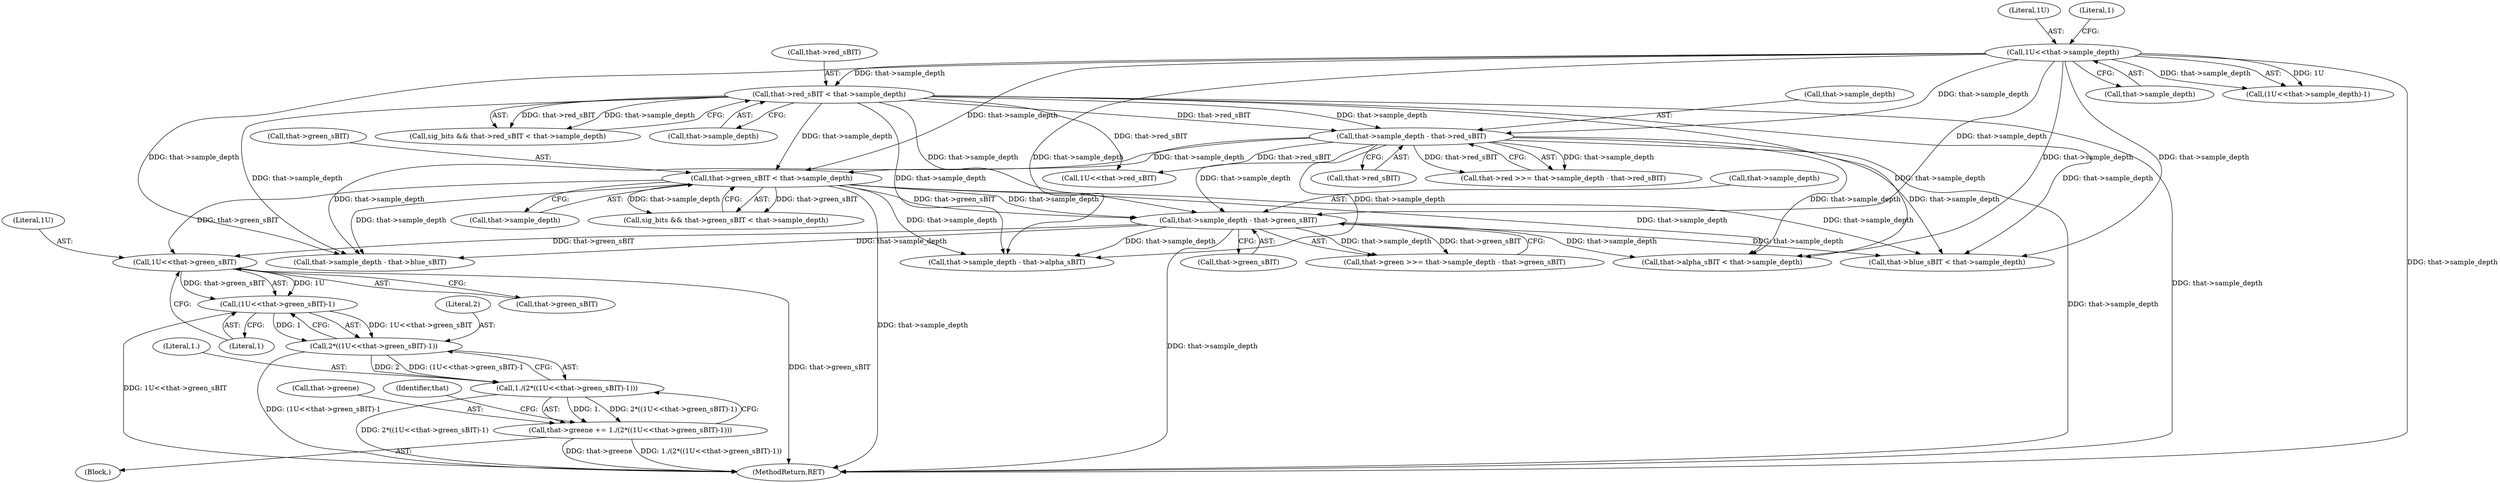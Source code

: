 digraph "0_Android_9d4853418ab2f754c2b63e091c29c5529b8b86ca_57@pointer" {
"1000251" [label="(Call,1U<<that->green_sBIT)"];
"1000205" [label="(Call,that->sample_depth - that->green_sBIT)"];
"1000116" [label="(Call,1U<<that->sample_depth)"];
"1000153" [label="(Call,that->sample_depth - that->red_sBIT)"];
"1000142" [label="(Call,that->red_sBIT < that->sample_depth)"];
"1000194" [label="(Call,that->green_sBIT < that->sample_depth)"];
"1000250" [label="(Call,(1U<<that->green_sBIT)-1)"];
"1000248" [label="(Call,2*((1U<<that->green_sBIT)-1))"];
"1000246" [label="(Call,1./(2*((1U<<that->green_sBIT)-1)))"];
"1000242" [label="(Call,that->greene += 1./(2*((1U<<that->green_sBIT)-1)))"];
"1000242" [label="(Call,that->greene += 1./(2*((1U<<that->green_sBIT)-1)))"];
"1000382" [label="(MethodReturn,RET)"];
"1000250" [label="(Call,(1U<<that->green_sBIT)-1)"];
"1000198" [label="(Call,that->sample_depth)"];
"1000224" [label="(Call,that->blue_sBIT < that->sample_depth)"];
"1000243" [label="(Call,that->greene)"];
"1000247" [label="(Literal,1.)"];
"1000246" [label="(Call,1./(2*((1U<<that->green_sBIT)-1)))"];
"1000252" [label="(Literal,1U)"];
"1000194" [label="(Call,that->green_sBIT < that->sample_depth)"];
"1000256" [label="(Literal,1)"];
"1000143" [label="(Call,that->red_sBIT)"];
"1000249" [label="(Literal,2)"];
"1000205" [label="(Call,that->sample_depth - that->green_sBIT)"];
"1000206" [label="(Call,that->sample_depth)"];
"1000157" [label="(Call,that->red_sBIT)"];
"1000117" [label="(Literal,1U)"];
"1000248" [label="(Call,2*((1U<<that->green_sBIT)-1))"];
"1000140" [label="(Call,sig_bits && that->red_sBIT < that->sample_depth)"];
"1000251" [label="(Call,1U<<that->green_sBIT)"];
"1000142" [label="(Call,that->red_sBIT < that->sample_depth)"];
"1000118" [label="(Call,that->sample_depth)"];
"1000169" [label="(Call,1U<<that->red_sBIT)"];
"1000146" [label="(Call,that->sample_depth)"];
"1000375" [label="(Call,that->sample_depth - that->alpha_sBIT)"];
"1000153" [label="(Call,that->sample_depth - that->red_sBIT)"];
"1000235" [label="(Call,that->sample_depth - that->blue_sBIT)"];
"1000149" [label="(Call,that->red >>= that->sample_depth - that->red_sBIT)"];
"1000116" [label="(Call,1U<<that->sample_depth)"];
"1000253" [label="(Call,that->green_sBIT)"];
"1000195" [label="(Call,that->green_sBIT)"];
"1000201" [label="(Call,that->green >>= that->sample_depth - that->green_sBIT)"];
"1000115" [label="(Call,(1U<<that->sample_depth)-1)"];
"1000154" [label="(Call,that->sample_depth)"];
"1000192" [label="(Call,sig_bits && that->green_sBIT < that->sample_depth)"];
"1000209" [label="(Call,that->green_sBIT)"];
"1000259" [label="(Identifier,that)"];
"1000121" [label="(Literal,1)"];
"1000181" [label="(Block,)"];
"1000364" [label="(Call,that->alpha_sBIT < that->sample_depth)"];
"1000251" -> "1000250"  [label="AST: "];
"1000251" -> "1000253"  [label="CFG: "];
"1000252" -> "1000251"  [label="AST: "];
"1000253" -> "1000251"  [label="AST: "];
"1000256" -> "1000251"  [label="CFG: "];
"1000251" -> "1000382"  [label="DDG: that->green_sBIT"];
"1000251" -> "1000250"  [label="DDG: 1U"];
"1000251" -> "1000250"  [label="DDG: that->green_sBIT"];
"1000205" -> "1000251"  [label="DDG: that->green_sBIT"];
"1000194" -> "1000251"  [label="DDG: that->green_sBIT"];
"1000205" -> "1000201"  [label="AST: "];
"1000205" -> "1000209"  [label="CFG: "];
"1000206" -> "1000205"  [label="AST: "];
"1000209" -> "1000205"  [label="AST: "];
"1000201" -> "1000205"  [label="CFG: "];
"1000205" -> "1000382"  [label="DDG: that->sample_depth"];
"1000205" -> "1000201"  [label="DDG: that->sample_depth"];
"1000205" -> "1000201"  [label="DDG: that->green_sBIT"];
"1000116" -> "1000205"  [label="DDG: that->sample_depth"];
"1000153" -> "1000205"  [label="DDG: that->sample_depth"];
"1000142" -> "1000205"  [label="DDG: that->sample_depth"];
"1000194" -> "1000205"  [label="DDG: that->sample_depth"];
"1000194" -> "1000205"  [label="DDG: that->green_sBIT"];
"1000205" -> "1000224"  [label="DDG: that->sample_depth"];
"1000205" -> "1000235"  [label="DDG: that->sample_depth"];
"1000205" -> "1000364"  [label="DDG: that->sample_depth"];
"1000205" -> "1000375"  [label="DDG: that->sample_depth"];
"1000116" -> "1000115"  [label="AST: "];
"1000116" -> "1000118"  [label="CFG: "];
"1000117" -> "1000116"  [label="AST: "];
"1000118" -> "1000116"  [label="AST: "];
"1000121" -> "1000116"  [label="CFG: "];
"1000116" -> "1000382"  [label="DDG: that->sample_depth"];
"1000116" -> "1000115"  [label="DDG: 1U"];
"1000116" -> "1000115"  [label="DDG: that->sample_depth"];
"1000116" -> "1000142"  [label="DDG: that->sample_depth"];
"1000116" -> "1000153"  [label="DDG: that->sample_depth"];
"1000116" -> "1000194"  [label="DDG: that->sample_depth"];
"1000116" -> "1000224"  [label="DDG: that->sample_depth"];
"1000116" -> "1000235"  [label="DDG: that->sample_depth"];
"1000116" -> "1000364"  [label="DDG: that->sample_depth"];
"1000116" -> "1000375"  [label="DDG: that->sample_depth"];
"1000153" -> "1000149"  [label="AST: "];
"1000153" -> "1000157"  [label="CFG: "];
"1000154" -> "1000153"  [label="AST: "];
"1000157" -> "1000153"  [label="AST: "];
"1000149" -> "1000153"  [label="CFG: "];
"1000153" -> "1000382"  [label="DDG: that->sample_depth"];
"1000153" -> "1000149"  [label="DDG: that->sample_depth"];
"1000153" -> "1000149"  [label="DDG: that->red_sBIT"];
"1000142" -> "1000153"  [label="DDG: that->sample_depth"];
"1000142" -> "1000153"  [label="DDG: that->red_sBIT"];
"1000153" -> "1000169"  [label="DDG: that->red_sBIT"];
"1000153" -> "1000194"  [label="DDG: that->sample_depth"];
"1000153" -> "1000224"  [label="DDG: that->sample_depth"];
"1000153" -> "1000235"  [label="DDG: that->sample_depth"];
"1000153" -> "1000364"  [label="DDG: that->sample_depth"];
"1000153" -> "1000375"  [label="DDG: that->sample_depth"];
"1000142" -> "1000140"  [label="AST: "];
"1000142" -> "1000146"  [label="CFG: "];
"1000143" -> "1000142"  [label="AST: "];
"1000146" -> "1000142"  [label="AST: "];
"1000140" -> "1000142"  [label="CFG: "];
"1000142" -> "1000382"  [label="DDG: that->sample_depth"];
"1000142" -> "1000140"  [label="DDG: that->red_sBIT"];
"1000142" -> "1000140"  [label="DDG: that->sample_depth"];
"1000142" -> "1000169"  [label="DDG: that->red_sBIT"];
"1000142" -> "1000194"  [label="DDG: that->sample_depth"];
"1000142" -> "1000224"  [label="DDG: that->sample_depth"];
"1000142" -> "1000235"  [label="DDG: that->sample_depth"];
"1000142" -> "1000364"  [label="DDG: that->sample_depth"];
"1000142" -> "1000375"  [label="DDG: that->sample_depth"];
"1000194" -> "1000192"  [label="AST: "];
"1000194" -> "1000198"  [label="CFG: "];
"1000195" -> "1000194"  [label="AST: "];
"1000198" -> "1000194"  [label="AST: "];
"1000192" -> "1000194"  [label="CFG: "];
"1000194" -> "1000382"  [label="DDG: that->sample_depth"];
"1000194" -> "1000192"  [label="DDG: that->green_sBIT"];
"1000194" -> "1000192"  [label="DDG: that->sample_depth"];
"1000194" -> "1000224"  [label="DDG: that->sample_depth"];
"1000194" -> "1000235"  [label="DDG: that->sample_depth"];
"1000194" -> "1000364"  [label="DDG: that->sample_depth"];
"1000194" -> "1000375"  [label="DDG: that->sample_depth"];
"1000250" -> "1000248"  [label="AST: "];
"1000250" -> "1000256"  [label="CFG: "];
"1000256" -> "1000250"  [label="AST: "];
"1000248" -> "1000250"  [label="CFG: "];
"1000250" -> "1000382"  [label="DDG: 1U<<that->green_sBIT"];
"1000250" -> "1000248"  [label="DDG: 1U<<that->green_sBIT"];
"1000250" -> "1000248"  [label="DDG: 1"];
"1000248" -> "1000246"  [label="AST: "];
"1000249" -> "1000248"  [label="AST: "];
"1000246" -> "1000248"  [label="CFG: "];
"1000248" -> "1000382"  [label="DDG: (1U<<that->green_sBIT)-1"];
"1000248" -> "1000246"  [label="DDG: 2"];
"1000248" -> "1000246"  [label="DDG: (1U<<that->green_sBIT)-1"];
"1000246" -> "1000242"  [label="AST: "];
"1000247" -> "1000246"  [label="AST: "];
"1000242" -> "1000246"  [label="CFG: "];
"1000246" -> "1000382"  [label="DDG: 2*((1U<<that->green_sBIT)-1)"];
"1000246" -> "1000242"  [label="DDG: 1."];
"1000246" -> "1000242"  [label="DDG: 2*((1U<<that->green_sBIT)-1)"];
"1000242" -> "1000181"  [label="AST: "];
"1000243" -> "1000242"  [label="AST: "];
"1000259" -> "1000242"  [label="CFG: "];
"1000242" -> "1000382"  [label="DDG: 1./(2*((1U<<that->green_sBIT)-1))"];
"1000242" -> "1000382"  [label="DDG: that->greene"];
}
